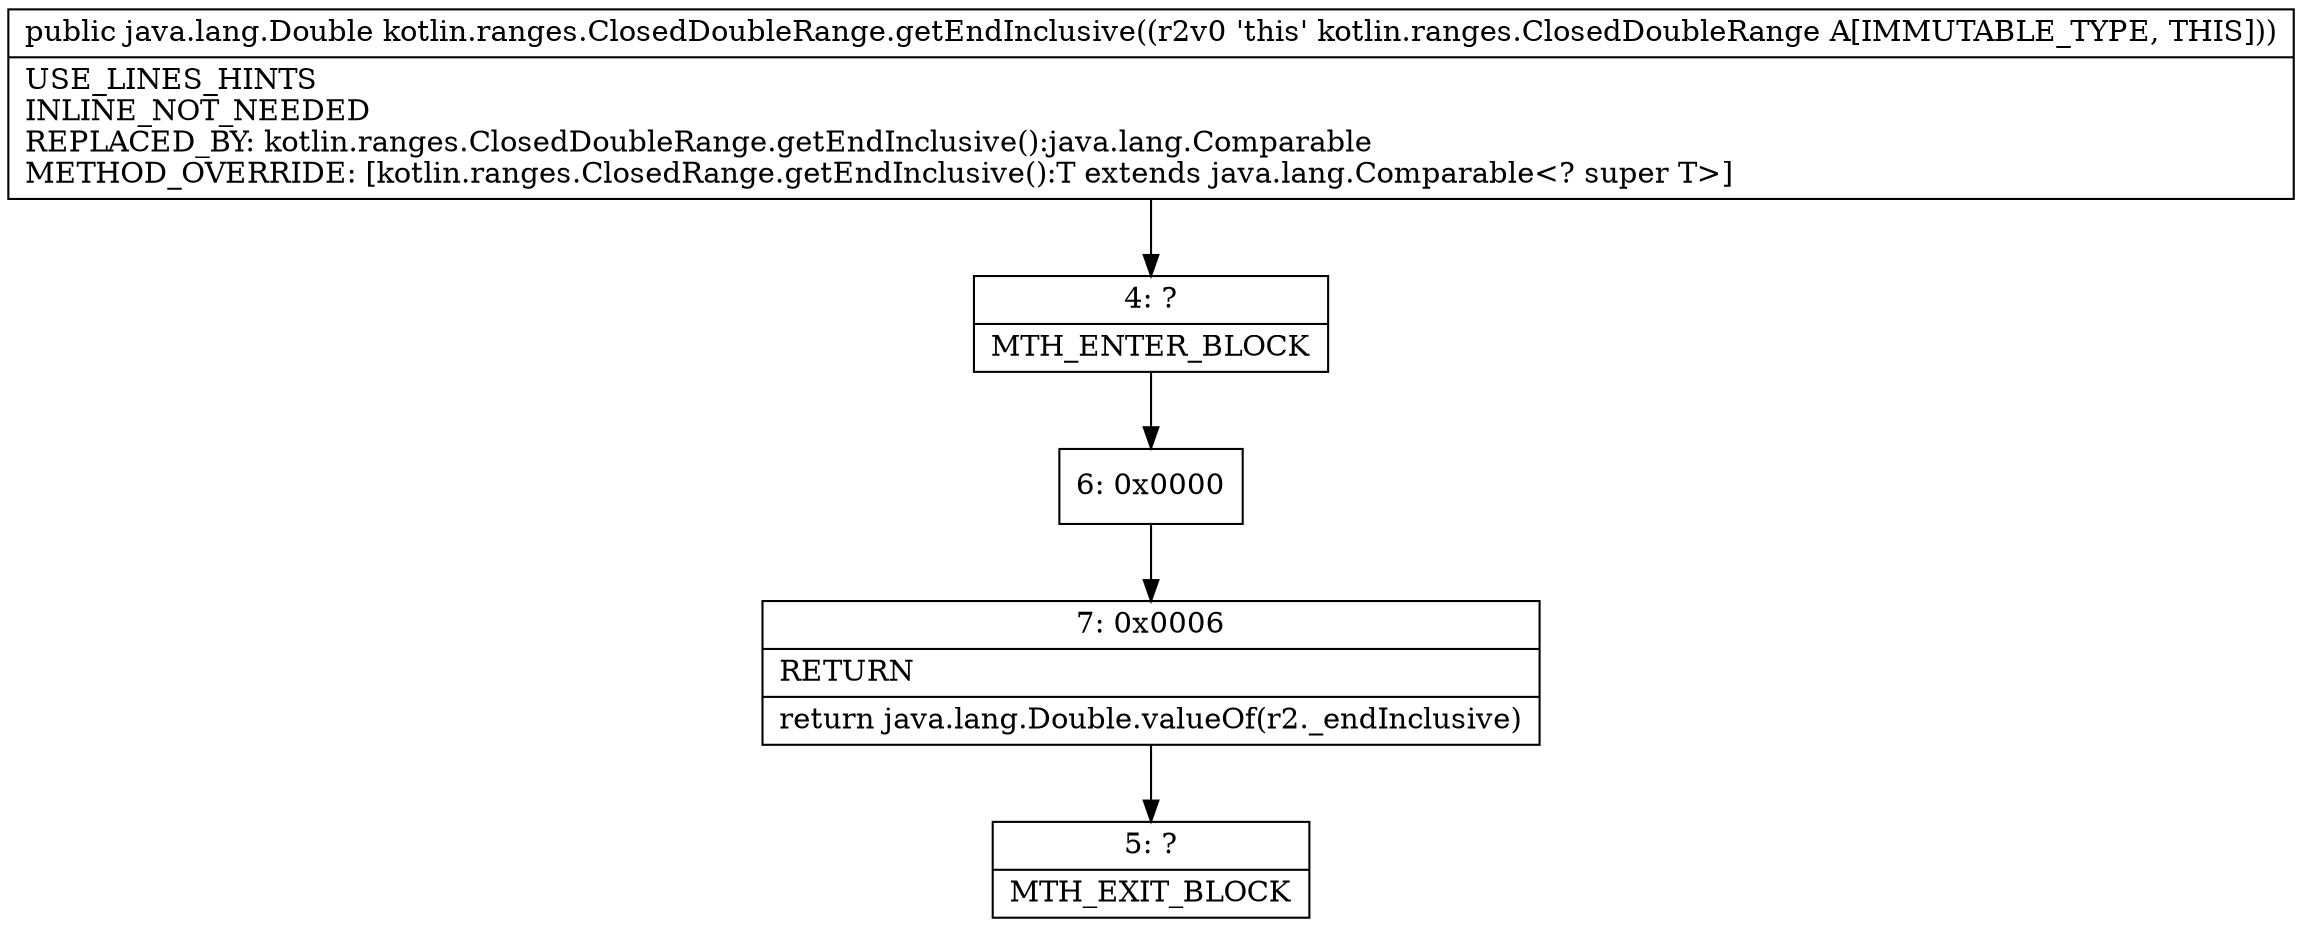 digraph "CFG forkotlin.ranges.ClosedDoubleRange.getEndInclusive()Ljava\/lang\/Double;" {
Node_4 [shape=record,label="{4\:\ ?|MTH_ENTER_BLOCK\l}"];
Node_6 [shape=record,label="{6\:\ 0x0000}"];
Node_7 [shape=record,label="{7\:\ 0x0006|RETURN\l|return java.lang.Double.valueOf(r2._endInclusive)\l}"];
Node_5 [shape=record,label="{5\:\ ?|MTH_EXIT_BLOCK\l}"];
MethodNode[shape=record,label="{public java.lang.Double kotlin.ranges.ClosedDoubleRange.getEndInclusive((r2v0 'this' kotlin.ranges.ClosedDoubleRange A[IMMUTABLE_TYPE, THIS]))  | USE_LINES_HINTS\lINLINE_NOT_NEEDED\lREPLACED_BY: kotlin.ranges.ClosedDoubleRange.getEndInclusive():java.lang.Comparable\lMETHOD_OVERRIDE: [kotlin.ranges.ClosedRange.getEndInclusive():T extends java.lang.Comparable\<? super T\>]\l}"];
MethodNode -> Node_4;Node_4 -> Node_6;
Node_6 -> Node_7;
Node_7 -> Node_5;
}

